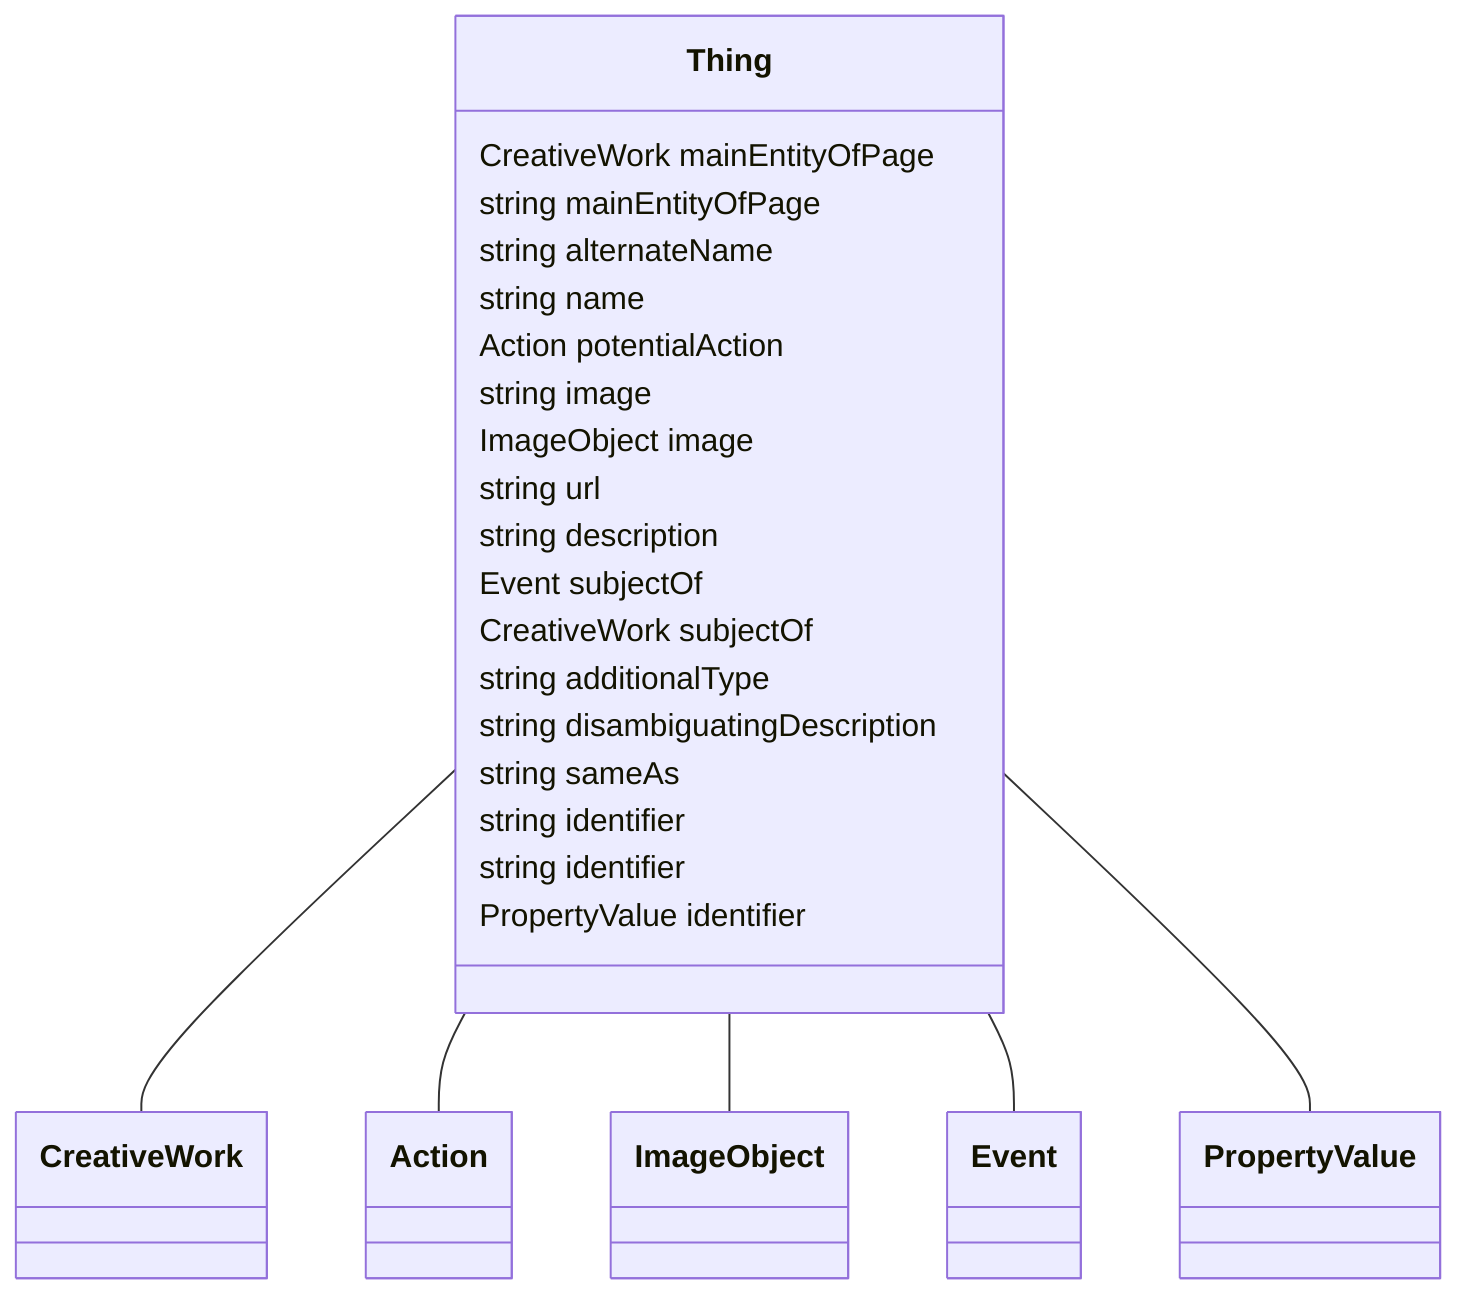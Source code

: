 classDiagram
  Thing -- CreativeWork
  Thing -- Action
  Thing -- ImageObject
  Thing -- Event
  Thing -- PropertyValue


class Thing {

  CreativeWork mainEntityOfPage
  string mainEntityOfPage
  string alternateName
  string name
  Action potentialAction
  string image
  ImageObject image
  string url
  string description
  Event subjectOf
  CreativeWork subjectOf
  string additionalType
  string disambiguatingDescription
  string sameAs
  string identifier
  string identifier
  PropertyValue identifier

 }
